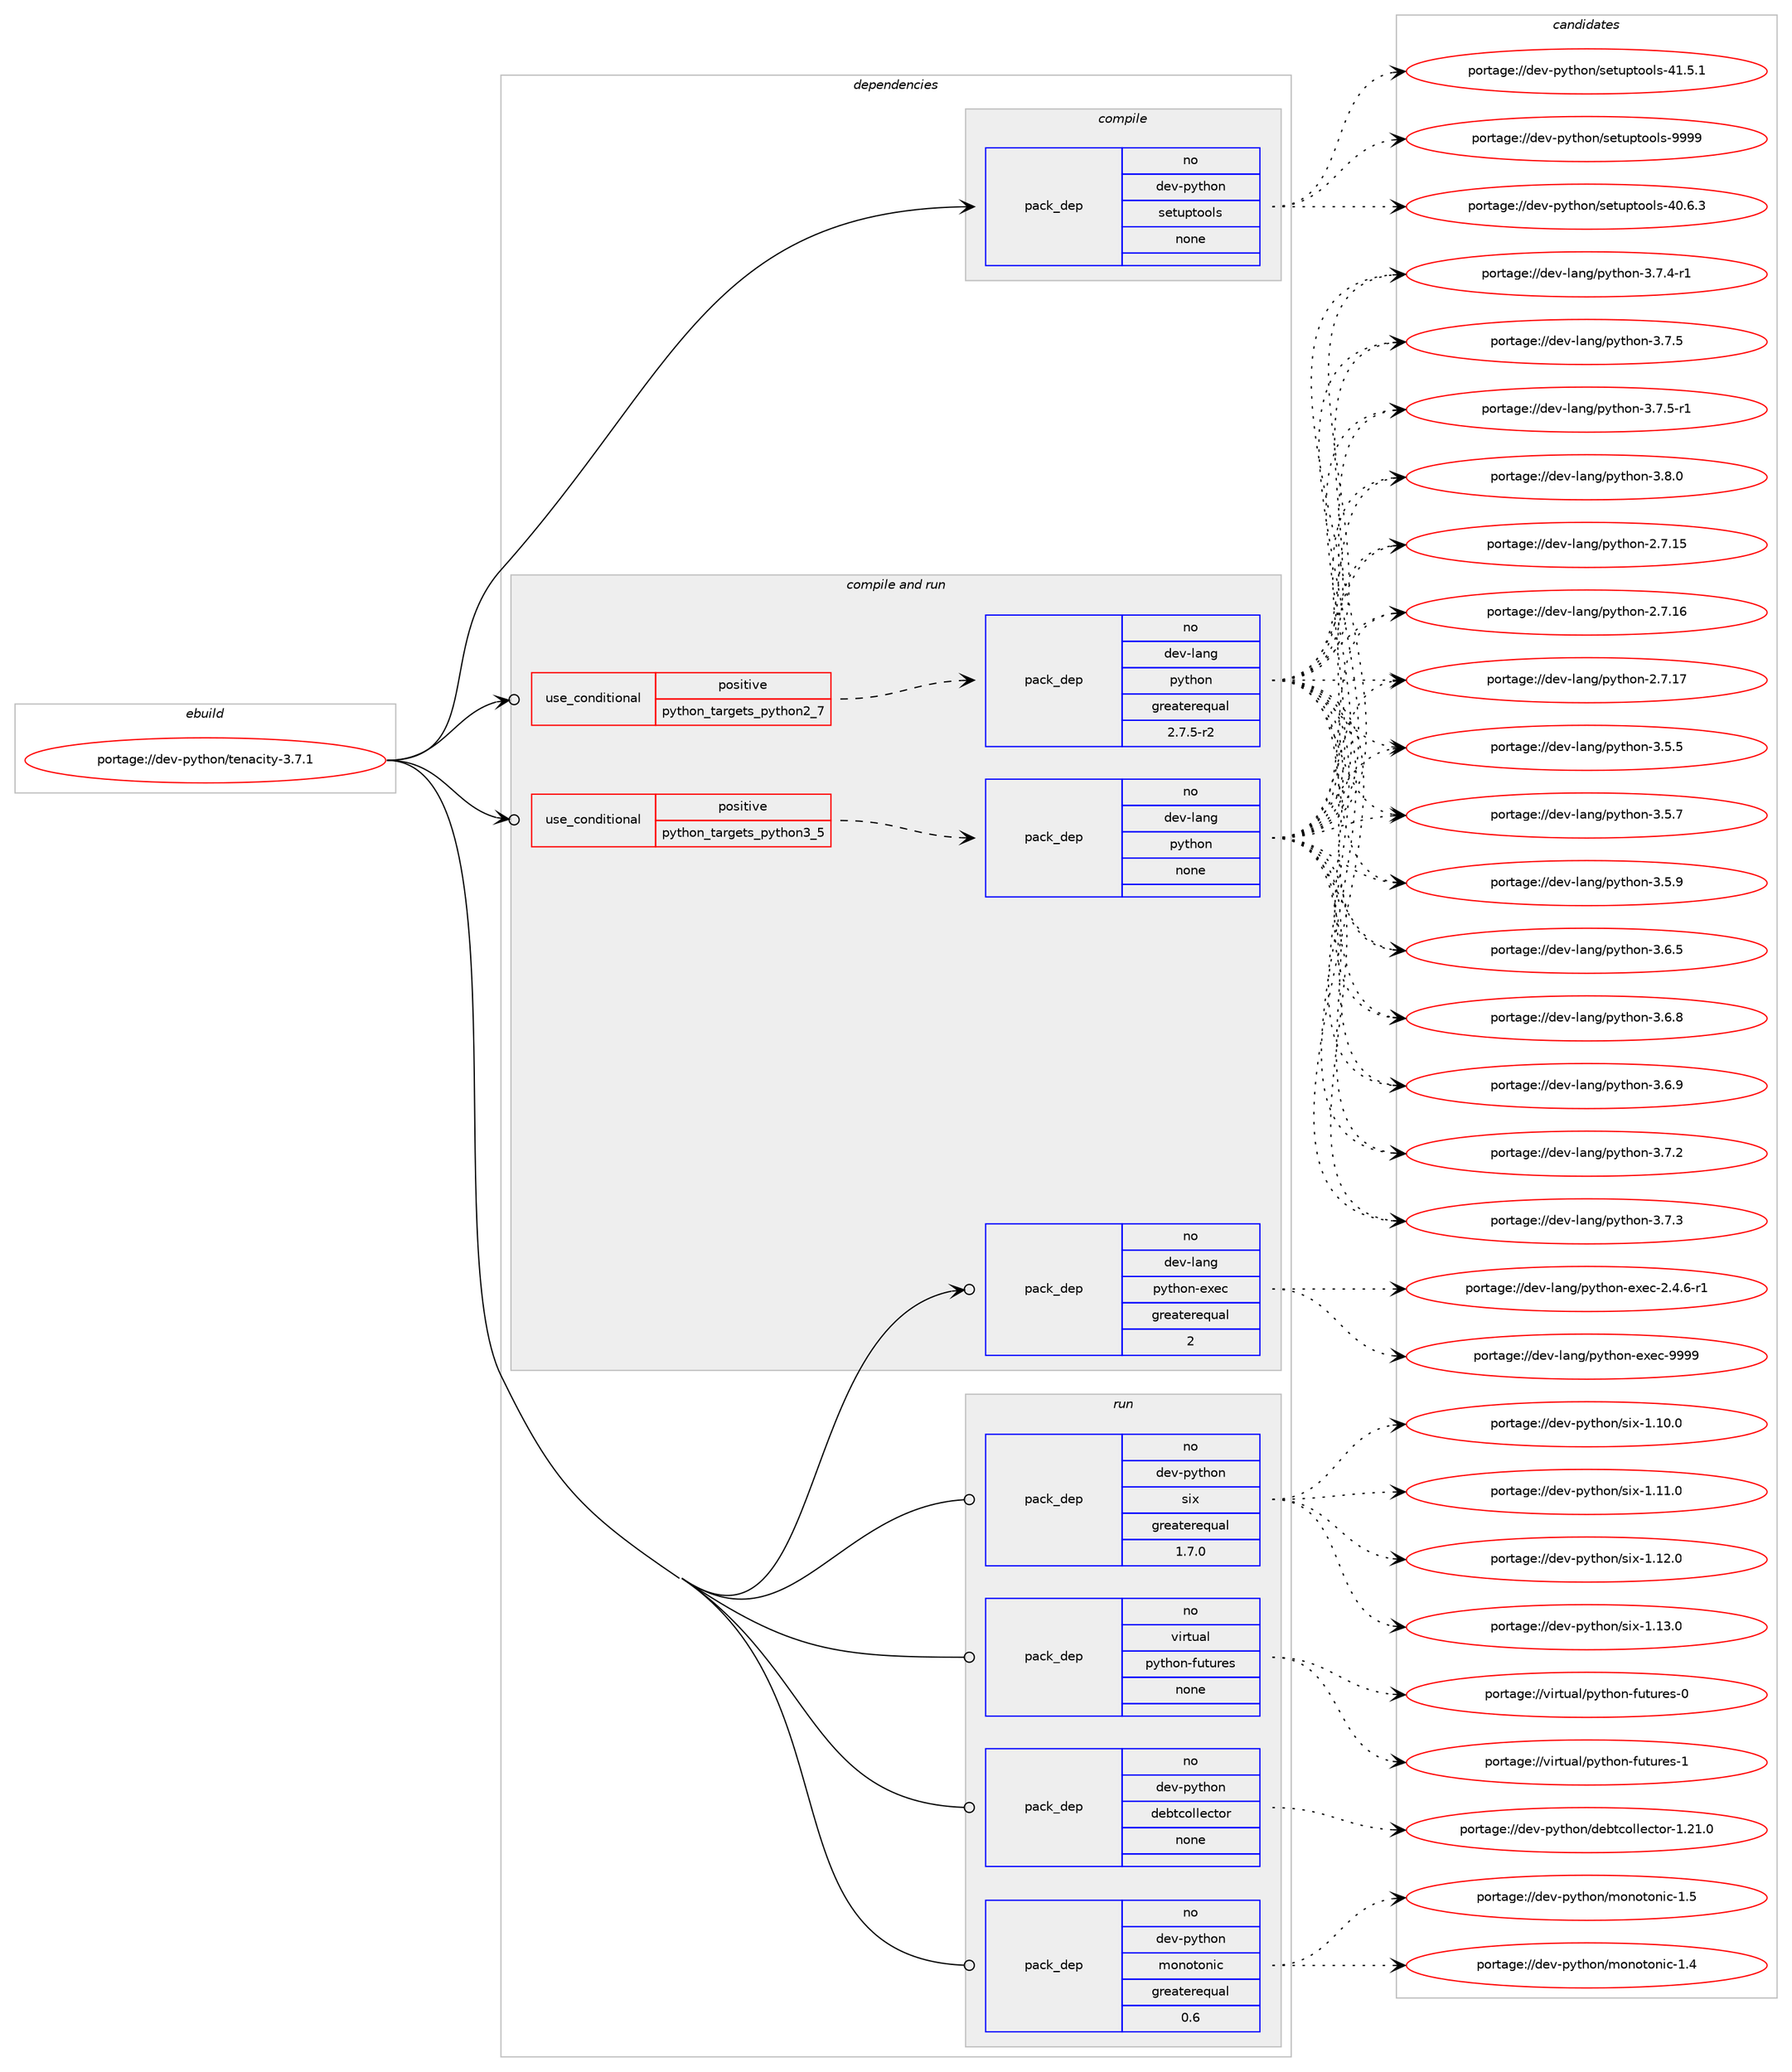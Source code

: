 digraph prolog {

# *************
# Graph options
# *************

newrank=true;
concentrate=true;
compound=true;
graph [rankdir=LR,fontname=Helvetica,fontsize=10,ranksep=1.5];#, ranksep=2.5, nodesep=0.2];
edge  [arrowhead=vee];
node  [fontname=Helvetica,fontsize=10];

# **********
# The ebuild
# **********

subgraph cluster_leftcol {
color=gray;
label=<<i>ebuild</i>>;
id [label="portage://dev-python/tenacity-3.7.1", color=red, width=4, href="../dev-python/tenacity-3.7.1.svg"];
}

# ****************
# The dependencies
# ****************

subgraph cluster_midcol {
color=gray;
label=<<i>dependencies</i>>;
subgraph cluster_compile {
fillcolor="#eeeeee";
style=filled;
label=<<i>compile</i>>;
subgraph pack132272 {
dependency175303 [label=<<TABLE BORDER="0" CELLBORDER="1" CELLSPACING="0" CELLPADDING="4" WIDTH="220"><TR><TD ROWSPAN="6" CELLPADDING="30">pack_dep</TD></TR><TR><TD WIDTH="110">no</TD></TR><TR><TD>dev-python</TD></TR><TR><TD>setuptools</TD></TR><TR><TD>none</TD></TR><TR><TD></TD></TR></TABLE>>, shape=none, color=blue];
}
id:e -> dependency175303:w [weight=20,style="solid",arrowhead="vee"];
}
subgraph cluster_compileandrun {
fillcolor="#eeeeee";
style=filled;
label=<<i>compile and run</i>>;
subgraph cond39625 {
dependency175304 [label=<<TABLE BORDER="0" CELLBORDER="1" CELLSPACING="0" CELLPADDING="4"><TR><TD ROWSPAN="3" CELLPADDING="10">use_conditional</TD></TR><TR><TD>positive</TD></TR><TR><TD>python_targets_python2_7</TD></TR></TABLE>>, shape=none, color=red];
subgraph pack132273 {
dependency175305 [label=<<TABLE BORDER="0" CELLBORDER="1" CELLSPACING="0" CELLPADDING="4" WIDTH="220"><TR><TD ROWSPAN="6" CELLPADDING="30">pack_dep</TD></TR><TR><TD WIDTH="110">no</TD></TR><TR><TD>dev-lang</TD></TR><TR><TD>python</TD></TR><TR><TD>greaterequal</TD></TR><TR><TD>2.7.5-r2</TD></TR></TABLE>>, shape=none, color=blue];
}
dependency175304:e -> dependency175305:w [weight=20,style="dashed",arrowhead="vee"];
}
id:e -> dependency175304:w [weight=20,style="solid",arrowhead="odotvee"];
subgraph cond39626 {
dependency175306 [label=<<TABLE BORDER="0" CELLBORDER="1" CELLSPACING="0" CELLPADDING="4"><TR><TD ROWSPAN="3" CELLPADDING="10">use_conditional</TD></TR><TR><TD>positive</TD></TR><TR><TD>python_targets_python3_5</TD></TR></TABLE>>, shape=none, color=red];
subgraph pack132274 {
dependency175307 [label=<<TABLE BORDER="0" CELLBORDER="1" CELLSPACING="0" CELLPADDING="4" WIDTH="220"><TR><TD ROWSPAN="6" CELLPADDING="30">pack_dep</TD></TR><TR><TD WIDTH="110">no</TD></TR><TR><TD>dev-lang</TD></TR><TR><TD>python</TD></TR><TR><TD>none</TD></TR><TR><TD></TD></TR></TABLE>>, shape=none, color=blue];
}
dependency175306:e -> dependency175307:w [weight=20,style="dashed",arrowhead="vee"];
}
id:e -> dependency175306:w [weight=20,style="solid",arrowhead="odotvee"];
subgraph pack132275 {
dependency175308 [label=<<TABLE BORDER="0" CELLBORDER="1" CELLSPACING="0" CELLPADDING="4" WIDTH="220"><TR><TD ROWSPAN="6" CELLPADDING="30">pack_dep</TD></TR><TR><TD WIDTH="110">no</TD></TR><TR><TD>dev-lang</TD></TR><TR><TD>python-exec</TD></TR><TR><TD>greaterequal</TD></TR><TR><TD>2</TD></TR></TABLE>>, shape=none, color=blue];
}
id:e -> dependency175308:w [weight=20,style="solid",arrowhead="odotvee"];
}
subgraph cluster_run {
fillcolor="#eeeeee";
style=filled;
label=<<i>run</i>>;
subgraph pack132276 {
dependency175309 [label=<<TABLE BORDER="0" CELLBORDER="1" CELLSPACING="0" CELLPADDING="4" WIDTH="220"><TR><TD ROWSPAN="6" CELLPADDING="30">pack_dep</TD></TR><TR><TD WIDTH="110">no</TD></TR><TR><TD>dev-python</TD></TR><TR><TD>debtcollector</TD></TR><TR><TD>none</TD></TR><TR><TD></TD></TR></TABLE>>, shape=none, color=blue];
}
id:e -> dependency175309:w [weight=20,style="solid",arrowhead="odot"];
subgraph pack132277 {
dependency175310 [label=<<TABLE BORDER="0" CELLBORDER="1" CELLSPACING="0" CELLPADDING="4" WIDTH="220"><TR><TD ROWSPAN="6" CELLPADDING="30">pack_dep</TD></TR><TR><TD WIDTH="110">no</TD></TR><TR><TD>dev-python</TD></TR><TR><TD>monotonic</TD></TR><TR><TD>greaterequal</TD></TR><TR><TD>0.6</TD></TR></TABLE>>, shape=none, color=blue];
}
id:e -> dependency175310:w [weight=20,style="solid",arrowhead="odot"];
subgraph pack132278 {
dependency175311 [label=<<TABLE BORDER="0" CELLBORDER="1" CELLSPACING="0" CELLPADDING="4" WIDTH="220"><TR><TD ROWSPAN="6" CELLPADDING="30">pack_dep</TD></TR><TR><TD WIDTH="110">no</TD></TR><TR><TD>dev-python</TD></TR><TR><TD>six</TD></TR><TR><TD>greaterequal</TD></TR><TR><TD>1.7.0</TD></TR></TABLE>>, shape=none, color=blue];
}
id:e -> dependency175311:w [weight=20,style="solid",arrowhead="odot"];
subgraph pack132279 {
dependency175312 [label=<<TABLE BORDER="0" CELLBORDER="1" CELLSPACING="0" CELLPADDING="4" WIDTH="220"><TR><TD ROWSPAN="6" CELLPADDING="30">pack_dep</TD></TR><TR><TD WIDTH="110">no</TD></TR><TR><TD>virtual</TD></TR><TR><TD>python-futures</TD></TR><TR><TD>none</TD></TR><TR><TD></TD></TR></TABLE>>, shape=none, color=blue];
}
id:e -> dependency175312:w [weight=20,style="solid",arrowhead="odot"];
}
}

# **************
# The candidates
# **************

subgraph cluster_choices {
rank=same;
color=gray;
label=<<i>candidates</i>>;

subgraph choice132272 {
color=black;
nodesep=1;
choiceportage100101118451121211161041111104711510111611711211611111110811545524846544651 [label="portage://dev-python/setuptools-40.6.3", color=red, width=4,href="../dev-python/setuptools-40.6.3.svg"];
choiceportage100101118451121211161041111104711510111611711211611111110811545524946534649 [label="portage://dev-python/setuptools-41.5.1", color=red, width=4,href="../dev-python/setuptools-41.5.1.svg"];
choiceportage10010111845112121116104111110471151011161171121161111111081154557575757 [label="portage://dev-python/setuptools-9999", color=red, width=4,href="../dev-python/setuptools-9999.svg"];
dependency175303:e -> choiceportage100101118451121211161041111104711510111611711211611111110811545524846544651:w [style=dotted,weight="100"];
dependency175303:e -> choiceportage100101118451121211161041111104711510111611711211611111110811545524946534649:w [style=dotted,weight="100"];
dependency175303:e -> choiceportage10010111845112121116104111110471151011161171121161111111081154557575757:w [style=dotted,weight="100"];
}
subgraph choice132273 {
color=black;
nodesep=1;
choiceportage10010111845108971101034711212111610411111045504655464953 [label="portage://dev-lang/python-2.7.15", color=red, width=4,href="../dev-lang/python-2.7.15.svg"];
choiceportage10010111845108971101034711212111610411111045504655464954 [label="portage://dev-lang/python-2.7.16", color=red, width=4,href="../dev-lang/python-2.7.16.svg"];
choiceportage10010111845108971101034711212111610411111045504655464955 [label="portage://dev-lang/python-2.7.17", color=red, width=4,href="../dev-lang/python-2.7.17.svg"];
choiceportage100101118451089711010347112121116104111110455146534653 [label="portage://dev-lang/python-3.5.5", color=red, width=4,href="../dev-lang/python-3.5.5.svg"];
choiceportage100101118451089711010347112121116104111110455146534655 [label="portage://dev-lang/python-3.5.7", color=red, width=4,href="../dev-lang/python-3.5.7.svg"];
choiceportage100101118451089711010347112121116104111110455146534657 [label="portage://dev-lang/python-3.5.9", color=red, width=4,href="../dev-lang/python-3.5.9.svg"];
choiceportage100101118451089711010347112121116104111110455146544653 [label="portage://dev-lang/python-3.6.5", color=red, width=4,href="../dev-lang/python-3.6.5.svg"];
choiceportage100101118451089711010347112121116104111110455146544656 [label="portage://dev-lang/python-3.6.8", color=red, width=4,href="../dev-lang/python-3.6.8.svg"];
choiceportage100101118451089711010347112121116104111110455146544657 [label="portage://dev-lang/python-3.6.9", color=red, width=4,href="../dev-lang/python-3.6.9.svg"];
choiceportage100101118451089711010347112121116104111110455146554650 [label="portage://dev-lang/python-3.7.2", color=red, width=4,href="../dev-lang/python-3.7.2.svg"];
choiceportage100101118451089711010347112121116104111110455146554651 [label="portage://dev-lang/python-3.7.3", color=red, width=4,href="../dev-lang/python-3.7.3.svg"];
choiceportage1001011184510897110103471121211161041111104551465546524511449 [label="portage://dev-lang/python-3.7.4-r1", color=red, width=4,href="../dev-lang/python-3.7.4-r1.svg"];
choiceportage100101118451089711010347112121116104111110455146554653 [label="portage://dev-lang/python-3.7.5", color=red, width=4,href="../dev-lang/python-3.7.5.svg"];
choiceportage1001011184510897110103471121211161041111104551465546534511449 [label="portage://dev-lang/python-3.7.5-r1", color=red, width=4,href="../dev-lang/python-3.7.5-r1.svg"];
choiceportage100101118451089711010347112121116104111110455146564648 [label="portage://dev-lang/python-3.8.0", color=red, width=4,href="../dev-lang/python-3.8.0.svg"];
dependency175305:e -> choiceportage10010111845108971101034711212111610411111045504655464953:w [style=dotted,weight="100"];
dependency175305:e -> choiceportage10010111845108971101034711212111610411111045504655464954:w [style=dotted,weight="100"];
dependency175305:e -> choiceportage10010111845108971101034711212111610411111045504655464955:w [style=dotted,weight="100"];
dependency175305:e -> choiceportage100101118451089711010347112121116104111110455146534653:w [style=dotted,weight="100"];
dependency175305:e -> choiceportage100101118451089711010347112121116104111110455146534655:w [style=dotted,weight="100"];
dependency175305:e -> choiceportage100101118451089711010347112121116104111110455146534657:w [style=dotted,weight="100"];
dependency175305:e -> choiceportage100101118451089711010347112121116104111110455146544653:w [style=dotted,weight="100"];
dependency175305:e -> choiceportage100101118451089711010347112121116104111110455146544656:w [style=dotted,weight="100"];
dependency175305:e -> choiceportage100101118451089711010347112121116104111110455146544657:w [style=dotted,weight="100"];
dependency175305:e -> choiceportage100101118451089711010347112121116104111110455146554650:w [style=dotted,weight="100"];
dependency175305:e -> choiceportage100101118451089711010347112121116104111110455146554651:w [style=dotted,weight="100"];
dependency175305:e -> choiceportage1001011184510897110103471121211161041111104551465546524511449:w [style=dotted,weight="100"];
dependency175305:e -> choiceportage100101118451089711010347112121116104111110455146554653:w [style=dotted,weight="100"];
dependency175305:e -> choiceportage1001011184510897110103471121211161041111104551465546534511449:w [style=dotted,weight="100"];
dependency175305:e -> choiceportage100101118451089711010347112121116104111110455146564648:w [style=dotted,weight="100"];
}
subgraph choice132274 {
color=black;
nodesep=1;
choiceportage10010111845108971101034711212111610411111045504655464953 [label="portage://dev-lang/python-2.7.15", color=red, width=4,href="../dev-lang/python-2.7.15.svg"];
choiceportage10010111845108971101034711212111610411111045504655464954 [label="portage://dev-lang/python-2.7.16", color=red, width=4,href="../dev-lang/python-2.7.16.svg"];
choiceportage10010111845108971101034711212111610411111045504655464955 [label="portage://dev-lang/python-2.7.17", color=red, width=4,href="../dev-lang/python-2.7.17.svg"];
choiceportage100101118451089711010347112121116104111110455146534653 [label="portage://dev-lang/python-3.5.5", color=red, width=4,href="../dev-lang/python-3.5.5.svg"];
choiceportage100101118451089711010347112121116104111110455146534655 [label="portage://dev-lang/python-3.5.7", color=red, width=4,href="../dev-lang/python-3.5.7.svg"];
choiceportage100101118451089711010347112121116104111110455146534657 [label="portage://dev-lang/python-3.5.9", color=red, width=4,href="../dev-lang/python-3.5.9.svg"];
choiceportage100101118451089711010347112121116104111110455146544653 [label="portage://dev-lang/python-3.6.5", color=red, width=4,href="../dev-lang/python-3.6.5.svg"];
choiceportage100101118451089711010347112121116104111110455146544656 [label="portage://dev-lang/python-3.6.8", color=red, width=4,href="../dev-lang/python-3.6.8.svg"];
choiceportage100101118451089711010347112121116104111110455146544657 [label="portage://dev-lang/python-3.6.9", color=red, width=4,href="../dev-lang/python-3.6.9.svg"];
choiceportage100101118451089711010347112121116104111110455146554650 [label="portage://dev-lang/python-3.7.2", color=red, width=4,href="../dev-lang/python-3.7.2.svg"];
choiceportage100101118451089711010347112121116104111110455146554651 [label="portage://dev-lang/python-3.7.3", color=red, width=4,href="../dev-lang/python-3.7.3.svg"];
choiceportage1001011184510897110103471121211161041111104551465546524511449 [label="portage://dev-lang/python-3.7.4-r1", color=red, width=4,href="../dev-lang/python-3.7.4-r1.svg"];
choiceportage100101118451089711010347112121116104111110455146554653 [label="portage://dev-lang/python-3.7.5", color=red, width=4,href="../dev-lang/python-3.7.5.svg"];
choiceportage1001011184510897110103471121211161041111104551465546534511449 [label="portage://dev-lang/python-3.7.5-r1", color=red, width=4,href="../dev-lang/python-3.7.5-r1.svg"];
choiceportage100101118451089711010347112121116104111110455146564648 [label="portage://dev-lang/python-3.8.0", color=red, width=4,href="../dev-lang/python-3.8.0.svg"];
dependency175307:e -> choiceportage10010111845108971101034711212111610411111045504655464953:w [style=dotted,weight="100"];
dependency175307:e -> choiceportage10010111845108971101034711212111610411111045504655464954:w [style=dotted,weight="100"];
dependency175307:e -> choiceportage10010111845108971101034711212111610411111045504655464955:w [style=dotted,weight="100"];
dependency175307:e -> choiceportage100101118451089711010347112121116104111110455146534653:w [style=dotted,weight="100"];
dependency175307:e -> choiceportage100101118451089711010347112121116104111110455146534655:w [style=dotted,weight="100"];
dependency175307:e -> choiceportage100101118451089711010347112121116104111110455146534657:w [style=dotted,weight="100"];
dependency175307:e -> choiceportage100101118451089711010347112121116104111110455146544653:w [style=dotted,weight="100"];
dependency175307:e -> choiceportage100101118451089711010347112121116104111110455146544656:w [style=dotted,weight="100"];
dependency175307:e -> choiceportage100101118451089711010347112121116104111110455146544657:w [style=dotted,weight="100"];
dependency175307:e -> choiceportage100101118451089711010347112121116104111110455146554650:w [style=dotted,weight="100"];
dependency175307:e -> choiceportage100101118451089711010347112121116104111110455146554651:w [style=dotted,weight="100"];
dependency175307:e -> choiceportage1001011184510897110103471121211161041111104551465546524511449:w [style=dotted,weight="100"];
dependency175307:e -> choiceportage100101118451089711010347112121116104111110455146554653:w [style=dotted,weight="100"];
dependency175307:e -> choiceportage1001011184510897110103471121211161041111104551465546534511449:w [style=dotted,weight="100"];
dependency175307:e -> choiceportage100101118451089711010347112121116104111110455146564648:w [style=dotted,weight="100"];
}
subgraph choice132275 {
color=black;
nodesep=1;
choiceportage10010111845108971101034711212111610411111045101120101994550465246544511449 [label="portage://dev-lang/python-exec-2.4.6-r1", color=red, width=4,href="../dev-lang/python-exec-2.4.6-r1.svg"];
choiceportage10010111845108971101034711212111610411111045101120101994557575757 [label="portage://dev-lang/python-exec-9999", color=red, width=4,href="../dev-lang/python-exec-9999.svg"];
dependency175308:e -> choiceportage10010111845108971101034711212111610411111045101120101994550465246544511449:w [style=dotted,weight="100"];
dependency175308:e -> choiceportage10010111845108971101034711212111610411111045101120101994557575757:w [style=dotted,weight="100"];
}
subgraph choice132276 {
color=black;
nodesep=1;
choiceportage100101118451121211161041111104710010198116991111081081019911611111445494650494648 [label="portage://dev-python/debtcollector-1.21.0", color=red, width=4,href="../dev-python/debtcollector-1.21.0.svg"];
dependency175309:e -> choiceportage100101118451121211161041111104710010198116991111081081019911611111445494650494648:w [style=dotted,weight="100"];
}
subgraph choice132277 {
color=black;
nodesep=1;
choiceportage10010111845112121116104111110471091111101111161111101059945494652 [label="portage://dev-python/monotonic-1.4", color=red, width=4,href="../dev-python/monotonic-1.4.svg"];
choiceportage10010111845112121116104111110471091111101111161111101059945494653 [label="portage://dev-python/monotonic-1.5", color=red, width=4,href="../dev-python/monotonic-1.5.svg"];
dependency175310:e -> choiceportage10010111845112121116104111110471091111101111161111101059945494652:w [style=dotted,weight="100"];
dependency175310:e -> choiceportage10010111845112121116104111110471091111101111161111101059945494653:w [style=dotted,weight="100"];
}
subgraph choice132278 {
color=black;
nodesep=1;
choiceportage100101118451121211161041111104711510512045494649484648 [label="portage://dev-python/six-1.10.0", color=red, width=4,href="../dev-python/six-1.10.0.svg"];
choiceportage100101118451121211161041111104711510512045494649494648 [label="portage://dev-python/six-1.11.0", color=red, width=4,href="../dev-python/six-1.11.0.svg"];
choiceportage100101118451121211161041111104711510512045494649504648 [label="portage://dev-python/six-1.12.0", color=red, width=4,href="../dev-python/six-1.12.0.svg"];
choiceportage100101118451121211161041111104711510512045494649514648 [label="portage://dev-python/six-1.13.0", color=red, width=4,href="../dev-python/six-1.13.0.svg"];
dependency175311:e -> choiceportage100101118451121211161041111104711510512045494649484648:w [style=dotted,weight="100"];
dependency175311:e -> choiceportage100101118451121211161041111104711510512045494649494648:w [style=dotted,weight="100"];
dependency175311:e -> choiceportage100101118451121211161041111104711510512045494649504648:w [style=dotted,weight="100"];
dependency175311:e -> choiceportage100101118451121211161041111104711510512045494649514648:w [style=dotted,weight="100"];
}
subgraph choice132279 {
color=black;
nodesep=1;
choiceportage1181051141161179710847112121116104111110451021171161171141011154548 [label="portage://virtual/python-futures-0", color=red, width=4,href="../virtual/python-futures-0.svg"];
choiceportage1181051141161179710847112121116104111110451021171161171141011154549 [label="portage://virtual/python-futures-1", color=red, width=4,href="../virtual/python-futures-1.svg"];
dependency175312:e -> choiceportage1181051141161179710847112121116104111110451021171161171141011154548:w [style=dotted,weight="100"];
dependency175312:e -> choiceportage1181051141161179710847112121116104111110451021171161171141011154549:w [style=dotted,weight="100"];
}
}

}
